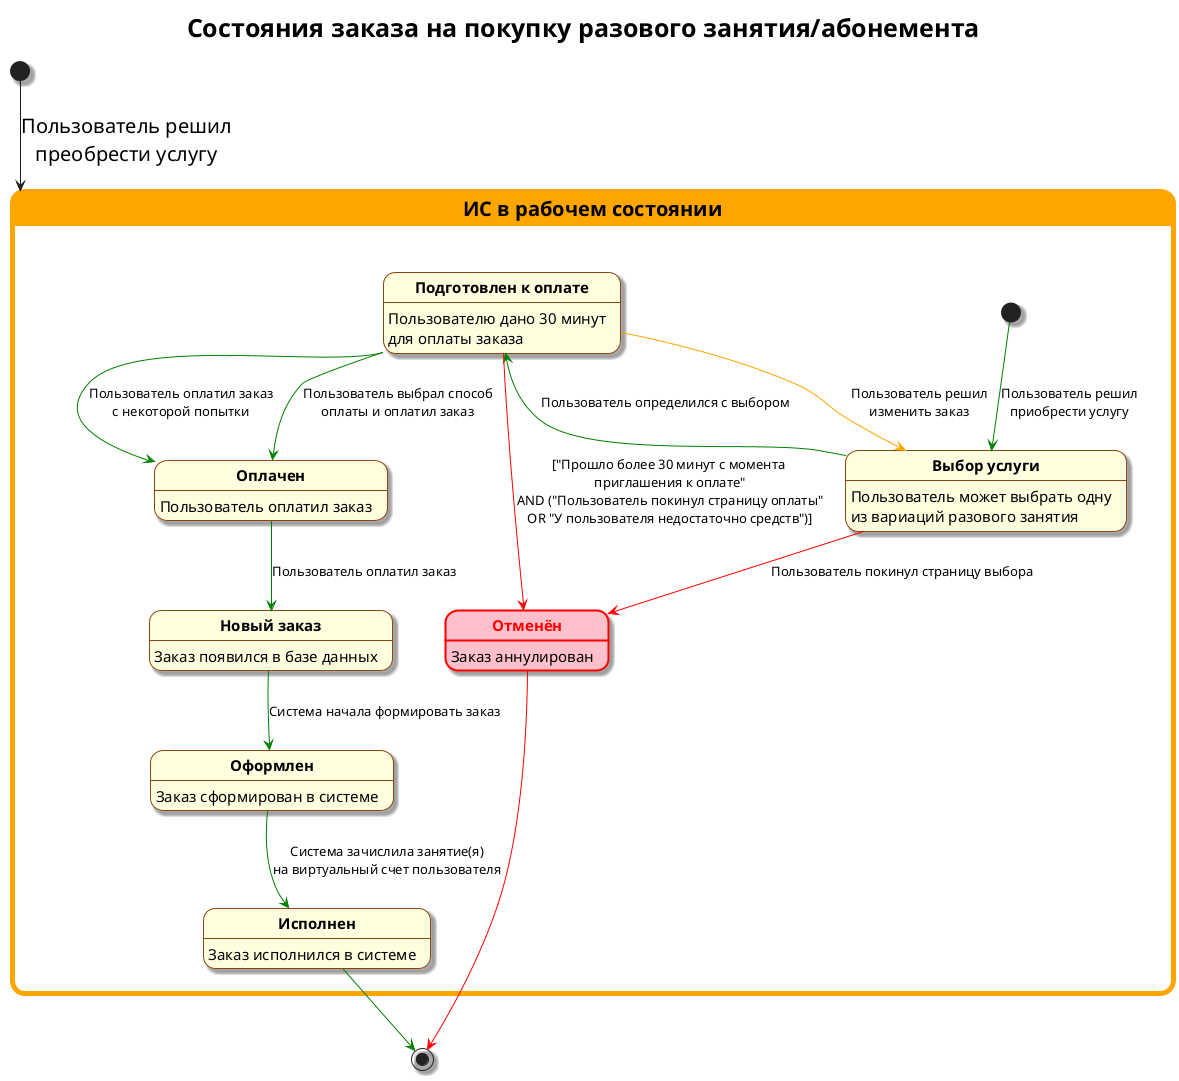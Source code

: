 @startuml purchase_order
title "Состояния заказа на покупку разового занятия/абонемента"
top to bottom direction

skinparam Shadowing<< General >> false
skinparam Shadowing true

skinparam title {
    FontSize 25
}

skinparam state {
    FontSize 15
    FontSize<< General >> 20
    FontStyle<< General >> bold
    StereotypeFontStyle bold
    BackgroundColor LightYellow
    BackgroundColor<< General >> Orange
    BorderColor SaddleBrown
    BorderColor<< General >> Orange
    BorderThickness 1
    BorderThickness<< General >> 5
}

[*] -down-> WorkingSystem: <size:20>Пользователь решил</size>\n<size:20>преобрести услугу</size>

state "ИС в рабочем состоянии" as WorkingSystem<<General>> {
' Положительные состояния:
    state "<b>Оплачен</b>" as Payment: Пользователь оплатил заказ
    state "<b>Выбор услуги</b>" as Choice: Пользователь может выбрать одну\nиз вариаций разового занятия
    state "<b>Новый заказ</b>" as New: Заказ появился в базе данных
    state "<b>Оформлен</b>" as Creating: Заказ сформирован в системе
    state "<b>Исполнен</b>" as Processing: Заказ исполнился в системе
    state "<b>Подготовлен к оплате</b>" as PrepareToPayment: Пользователю дано 30 минут\nдля оплаты заказа
    
    [*] -[#Green]-> Choice: Пользователь решил\nприобрести услугу
    Choice -[#Green]-> PrepareToPayment: Пользователь определился с выбором
    PrepareToPayment -[#Green]-> Payment: Пользователь выбрал способ\nоплаты и оплатил заказ
    Payment -[#Green]-> New: Пользователь оплатил заказ
    New -[#Green]-> Creating: Система начала формировать заказ
    Creating -[#Green]-> Processing: Система зачислила занятие(я)\nна виртуальный счет пользователя
    
' Отрицательные состояния:
    state "<b>Отменён</b>" as Cancellation #pink;line:red;line.bold;text:red : Заказ аннулирован

    Choice -[#Red]-> Cancellation: Пользователь покинул страницу выбора
    PrepareToPayment -[#Green]-> Payment: Пользователь оплатил заказ\nс некоторой попытки
    PrepareToPayment -[#Red]-> Cancellation: ["Прошло более 30 минут с момента \nприглашения к оплате"\nAND ("Пользователь покинул страницу оплаты"\nOR "У пользователя недостаточно средств")]
    PrepareToPayment -down[#Orange]-> Choice<< StepAgain >>: Пользователь решил\nизменить заказ
    }

Processing -[#Green]-> [*]
Cancellation -[#Red]-> [*]

@enduml